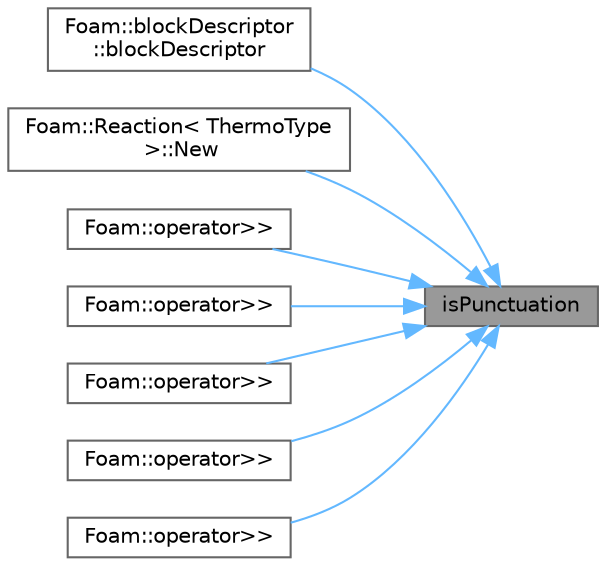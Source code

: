 digraph "isPunctuation"
{
 // LATEX_PDF_SIZE
  bgcolor="transparent";
  edge [fontname=Helvetica,fontsize=10,labelfontname=Helvetica,labelfontsize=10];
  node [fontname=Helvetica,fontsize=10,shape=box,height=0.2,width=0.4];
  rankdir="RL";
  Node1 [id="Node000001",label="isPunctuation",height=0.2,width=0.4,color="gray40", fillcolor="grey60", style="filled", fontcolor="black",tooltip=" "];
  Node1 -> Node2 [id="edge1_Node000001_Node000002",dir="back",color="steelblue1",style="solid",tooltip=" "];
  Node2 [id="Node000002",label="Foam::blockDescriptor\l::blockDescriptor",height=0.2,width=0.4,color="grey40", fillcolor="white", style="filled",URL="$classFoam_1_1blockDescriptor.html#a1ad3ba401579f2fad56fe235ec0e70df",tooltip=" "];
  Node1 -> Node3 [id="edge2_Node000001_Node000003",dir="back",color="steelblue1",style="solid",tooltip=" "];
  Node3 [id="Node000003",label="Foam::Reaction\< ThermoType\l \>::New",height=0.2,width=0.4,color="grey40", fillcolor="white", style="filled",URL="$classFoam_1_1Reaction.html#a56f00455cec9094e2b96bdcfcaabcb3e",tooltip=" "];
  Node1 -> Node4 [id="edge3_Node000001_Node000004",dir="back",color="steelblue1",style="solid",tooltip=" "];
  Node4 [id="Node000004",label="Foam::operator\>\>",height=0.2,width=0.4,color="grey40", fillcolor="white", style="filled",URL="$namespaceFoam.html#ad955e303083a968e5a6fadc60babf104",tooltip=" "];
  Node1 -> Node5 [id="edge4_Node000001_Node000005",dir="back",color="steelblue1",style="solid",tooltip=" "];
  Node5 [id="Node000005",label="Foam::operator\>\>",height=0.2,width=0.4,color="grey40", fillcolor="white", style="filled",URL="$namespaceFoam.html#ae227de6944e3a8f3ea82a5ed6f16d767",tooltip=" "];
  Node1 -> Node6 [id="edge5_Node000001_Node000006",dir="back",color="steelblue1",style="solid",tooltip=" "];
  Node6 [id="Node000006",label="Foam::operator\>\>",height=0.2,width=0.4,color="grey40", fillcolor="white", style="filled",URL="$namespaceFoam.html#aec39daae8b688543e37a4cf0dcbb4f71",tooltip=" "];
  Node1 -> Node7 [id="edge6_Node000001_Node000007",dir="back",color="steelblue1",style="solid",tooltip=" "];
  Node7 [id="Node000007",label="Foam::operator\>\>",height=0.2,width=0.4,color="grey40", fillcolor="white", style="filled",URL="$namespaceFoam.html#ad5961d4de6656c97cb8ad53611596039",tooltip=" "];
  Node1 -> Node8 [id="edge7_Node000001_Node000008",dir="back",color="steelblue1",style="solid",tooltip=" "];
  Node8 [id="Node000008",label="Foam::operator\>\>",height=0.2,width=0.4,color="grey40", fillcolor="white", style="filled",URL="$namespaceFoam.html#acd953529327672e291d81fd0e479a8f2",tooltip=" "];
}
